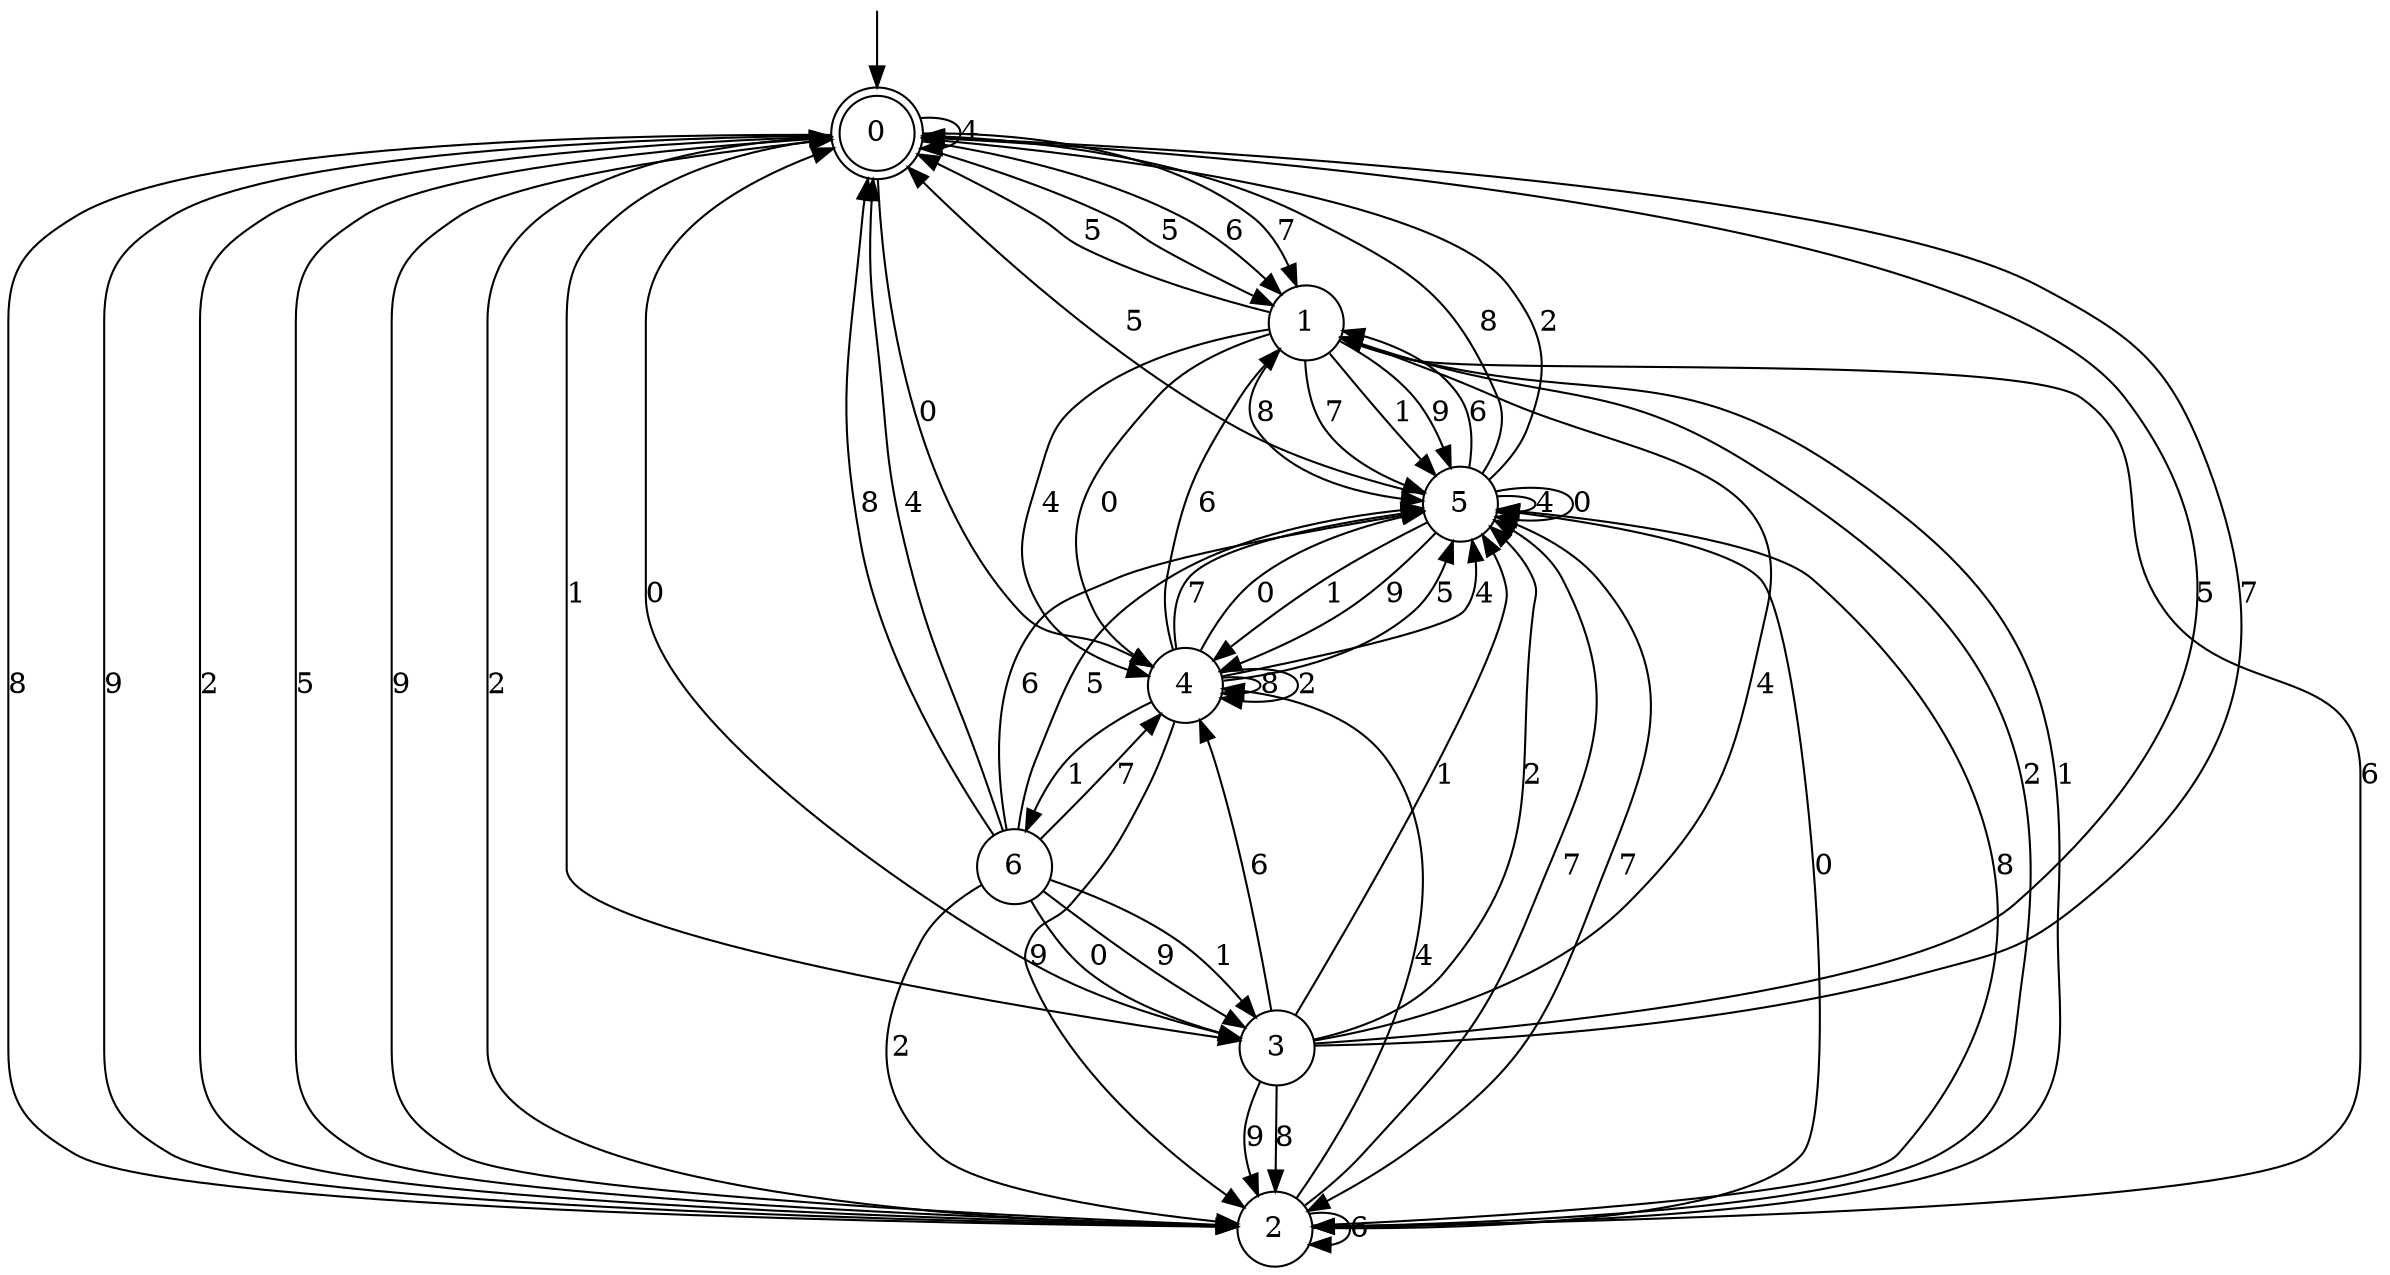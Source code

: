 digraph g {

	s0 [shape="doublecircle" label="0"];
	s1 [shape="circle" label="1"];
	s2 [shape="circle" label="2"];
	s3 [shape="circle" label="3"];
	s4 [shape="circle" label="4"];
	s5 [shape="circle" label="5"];
	s6 [shape="circle" label="6"];
	s0 -> s1 [label="5"];
	s0 -> s1 [label="6"];
	s0 -> s0 [label="4"];
	s0 -> s2 [label="8"];
	s0 -> s1 [label="7"];
	s0 -> s3 [label="1"];
	s0 -> s4 [label="0"];
	s0 -> s2 [label="9"];
	s0 -> s2 [label="2"];
	s1 -> s0 [label="5"];
	s1 -> s2 [label="6"];
	s1 -> s4 [label="4"];
	s1 -> s5 [label="8"];
	s1 -> s5 [label="7"];
	s1 -> s5 [label="1"];
	s1 -> s4 [label="0"];
	s1 -> s5 [label="9"];
	s1 -> s2 [label="2"];
	s2 -> s0 [label="5"];
	s2 -> s2 [label="6"];
	s2 -> s4 [label="4"];
	s2 -> s5 [label="8"];
	s2 -> s5 [label="7"];
	s2 -> s1 [label="1"];
	s2 -> s5 [label="0"];
	s2 -> s0 [label="9"];
	s2 -> s0 [label="2"];
	s3 -> s0 [label="5"];
	s3 -> s4 [label="6"];
	s3 -> s1 [label="4"];
	s3 -> s2 [label="8"];
	s3 -> s0 [label="7"];
	s3 -> s5 [label="1"];
	s3 -> s0 [label="0"];
	s3 -> s2 [label="9"];
	s3 -> s5 [label="2"];
	s4 -> s5 [label="5"];
	s4 -> s1 [label="6"];
	s4 -> s5 [label="4"];
	s4 -> s4 [label="8"];
	s4 -> s5 [label="7"];
	s4 -> s6 [label="1"];
	s4 -> s5 [label="0"];
	s4 -> s2 [label="9"];
	s4 -> s4 [label="2"];
	s5 -> s0 [label="5"];
	s5 -> s1 [label="6"];
	s5 -> s5 [label="4"];
	s5 -> s0 [label="8"];
	s5 -> s2 [label="7"];
	s5 -> s4 [label="1"];
	s5 -> s5 [label="0"];
	s5 -> s4 [label="9"];
	s5 -> s0 [label="2"];
	s6 -> s5 [label="5"];
	s6 -> s5 [label="6"];
	s6 -> s0 [label="4"];
	s6 -> s0 [label="8"];
	s6 -> s4 [label="7"];
	s6 -> s3 [label="1"];
	s6 -> s3 [label="0"];
	s6 -> s3 [label="9"];
	s6 -> s2 [label="2"];

__start0 [label="" shape="none" width="0" height="0"];
__start0 -> s0;

}
